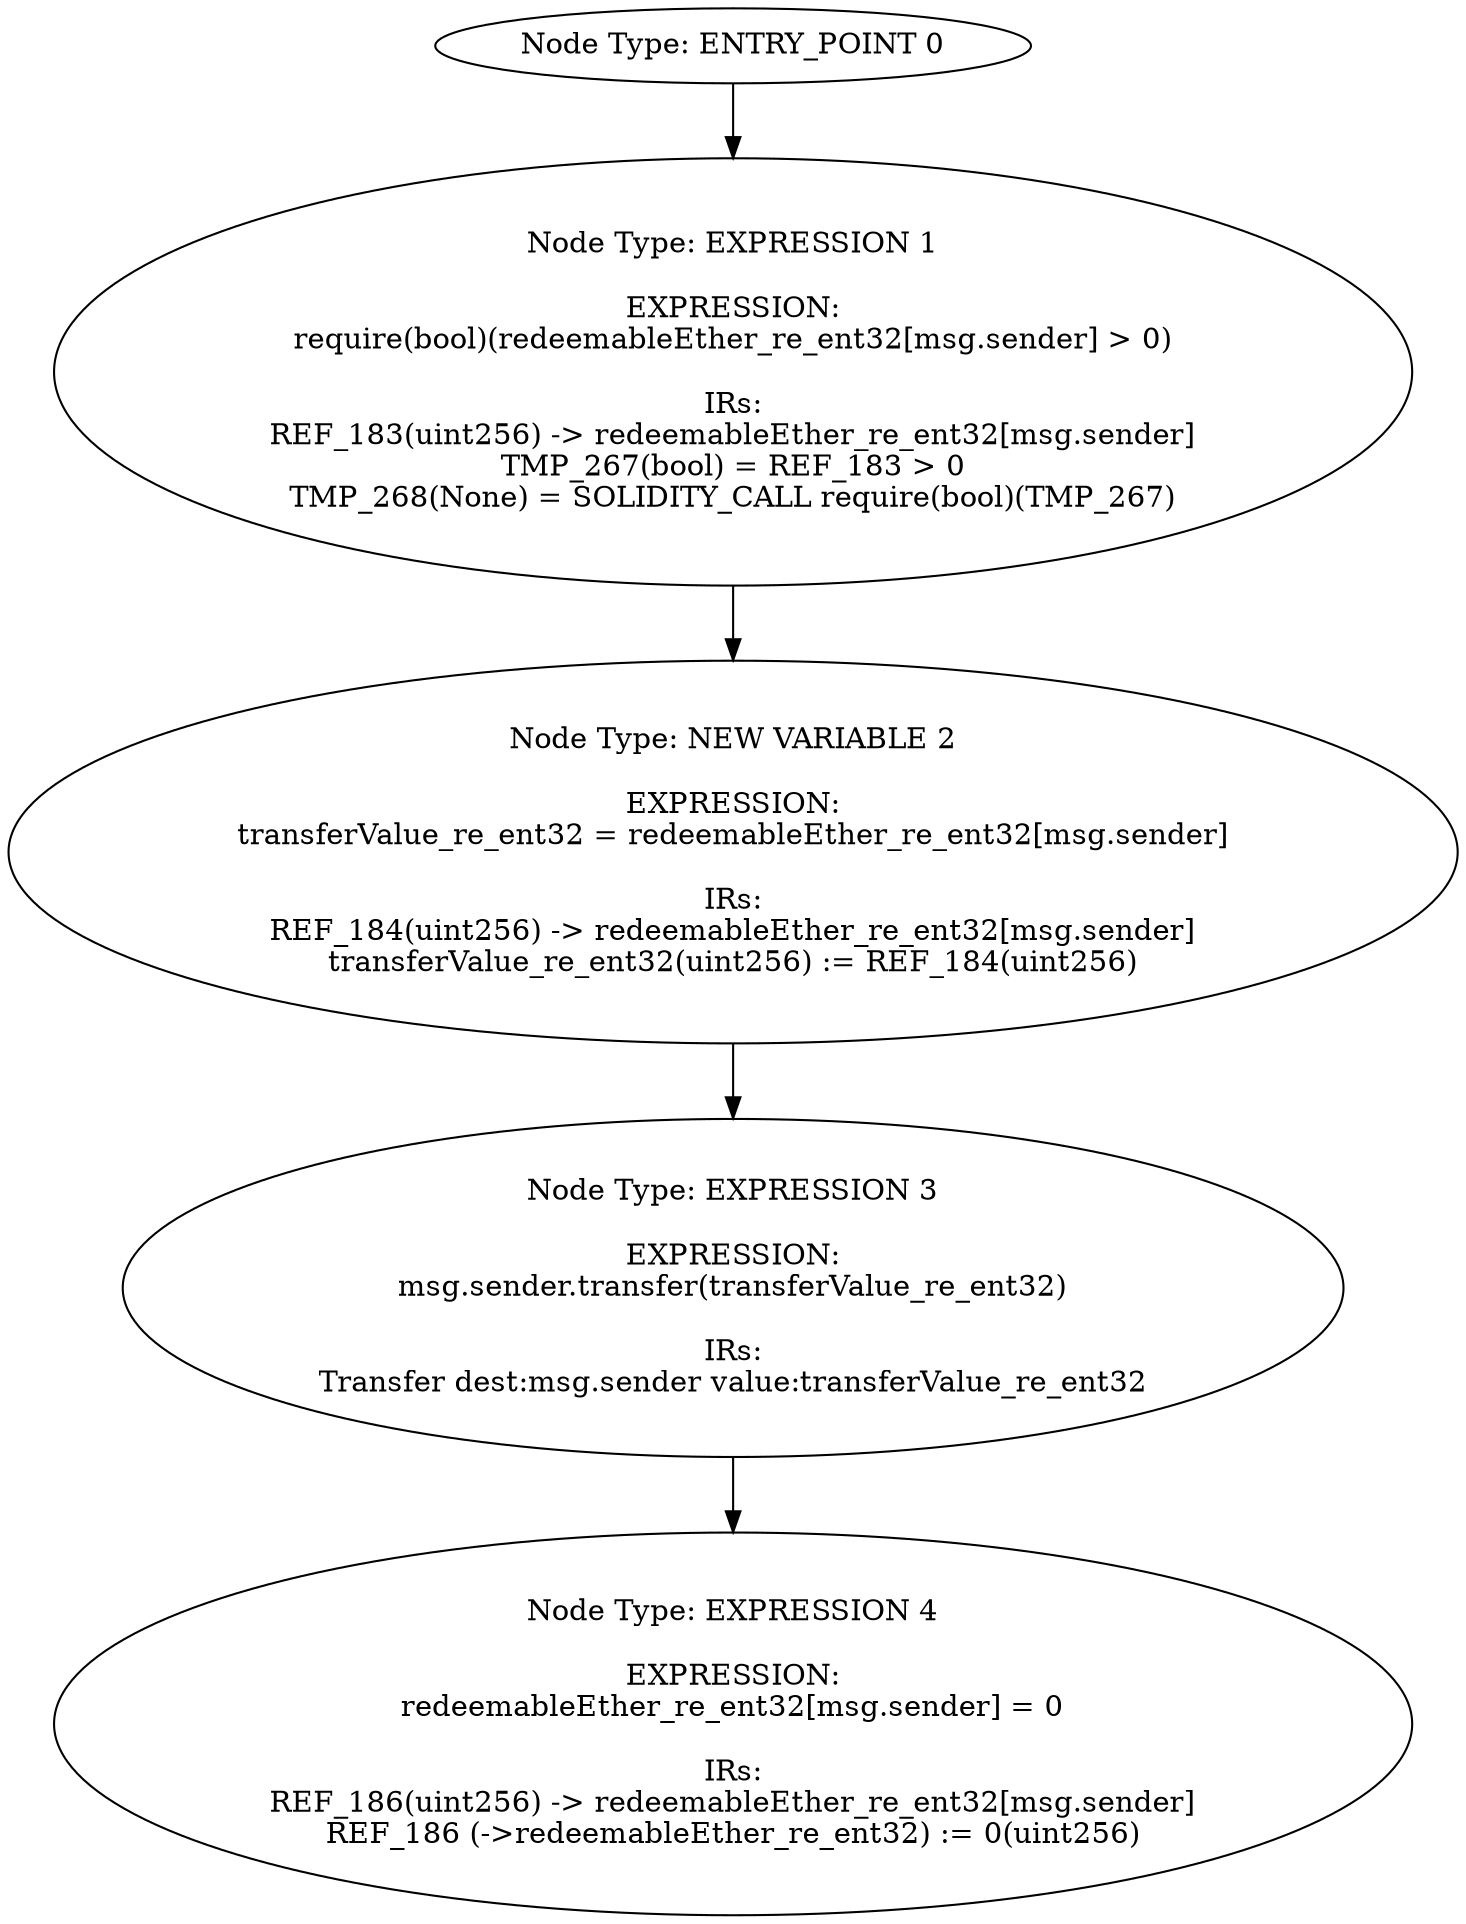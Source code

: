 digraph{
0[label="Node Type: ENTRY_POINT 0
"];
0->1;
1[label="Node Type: EXPRESSION 1

EXPRESSION:
require(bool)(redeemableEther_re_ent32[msg.sender] > 0)

IRs:
REF_183(uint256) -> redeemableEther_re_ent32[msg.sender]
TMP_267(bool) = REF_183 > 0
TMP_268(None) = SOLIDITY_CALL require(bool)(TMP_267)"];
1->2;
2[label="Node Type: NEW VARIABLE 2

EXPRESSION:
transferValue_re_ent32 = redeemableEther_re_ent32[msg.sender]

IRs:
REF_184(uint256) -> redeemableEther_re_ent32[msg.sender]
transferValue_re_ent32(uint256) := REF_184(uint256)"];
2->3;
3[label="Node Type: EXPRESSION 3

EXPRESSION:
msg.sender.transfer(transferValue_re_ent32)

IRs:
Transfer dest:msg.sender value:transferValue_re_ent32"];
3->4;
4[label="Node Type: EXPRESSION 4

EXPRESSION:
redeemableEther_re_ent32[msg.sender] = 0

IRs:
REF_186(uint256) -> redeemableEther_re_ent32[msg.sender]
REF_186 (->redeemableEther_re_ent32) := 0(uint256)"];
}
